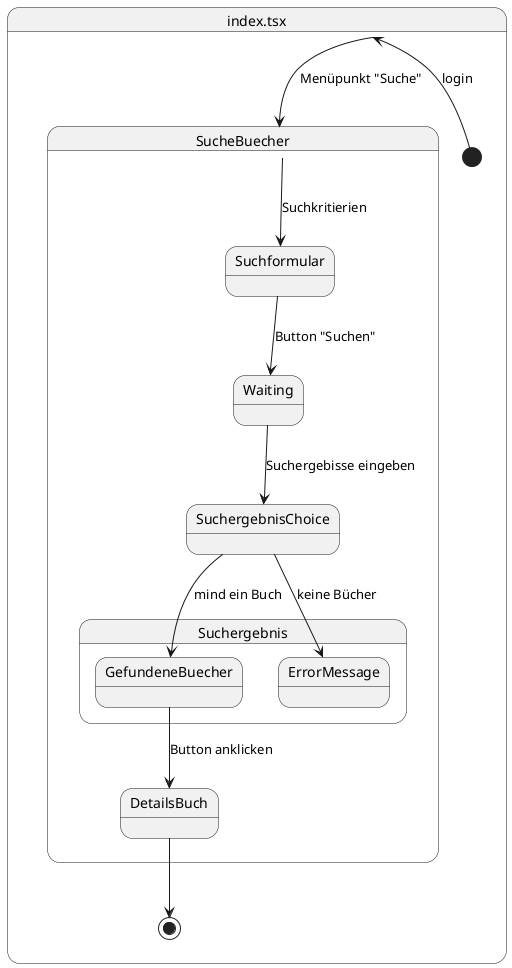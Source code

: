 @startuml Zustandsdiagramm

state "index.tsx" as index {
  state "SucheBuecher" as SucheBuecher {
    state "Suchformular" as Suchformular
    state "Waiting" as Waiting
    state "SuchergebnisChoice" as SuchergebnisChoice
    state "Suchergebnis" as Suchergebnis {
      state "GefundeneBuecher" as GefundeneBuecher
      state "ErrorMessage" as ErrorMessage
    }
    state "DetailsBuch" as DetailsBuch
  }

  [*] --> index: login
  index --> SucheBuecher: Menüpunkt "Suche"
  SucheBuecher --> Suchformular: Suchkritierien
  Suchformular --> Waiting: Button "Suchen"
  Waiting --> SuchergebnisChoice: Suchergebisse eingeben
  SuchergebnisChoice --> GefundeneBuecher: mind ein Buch
  SuchergebnisChoice --> ErrorMessage: keine Bücher
  GefundeneBuecher --> DetailsBuch: Button anklicken
  DetailsBuch --> [*]
}

@enduml